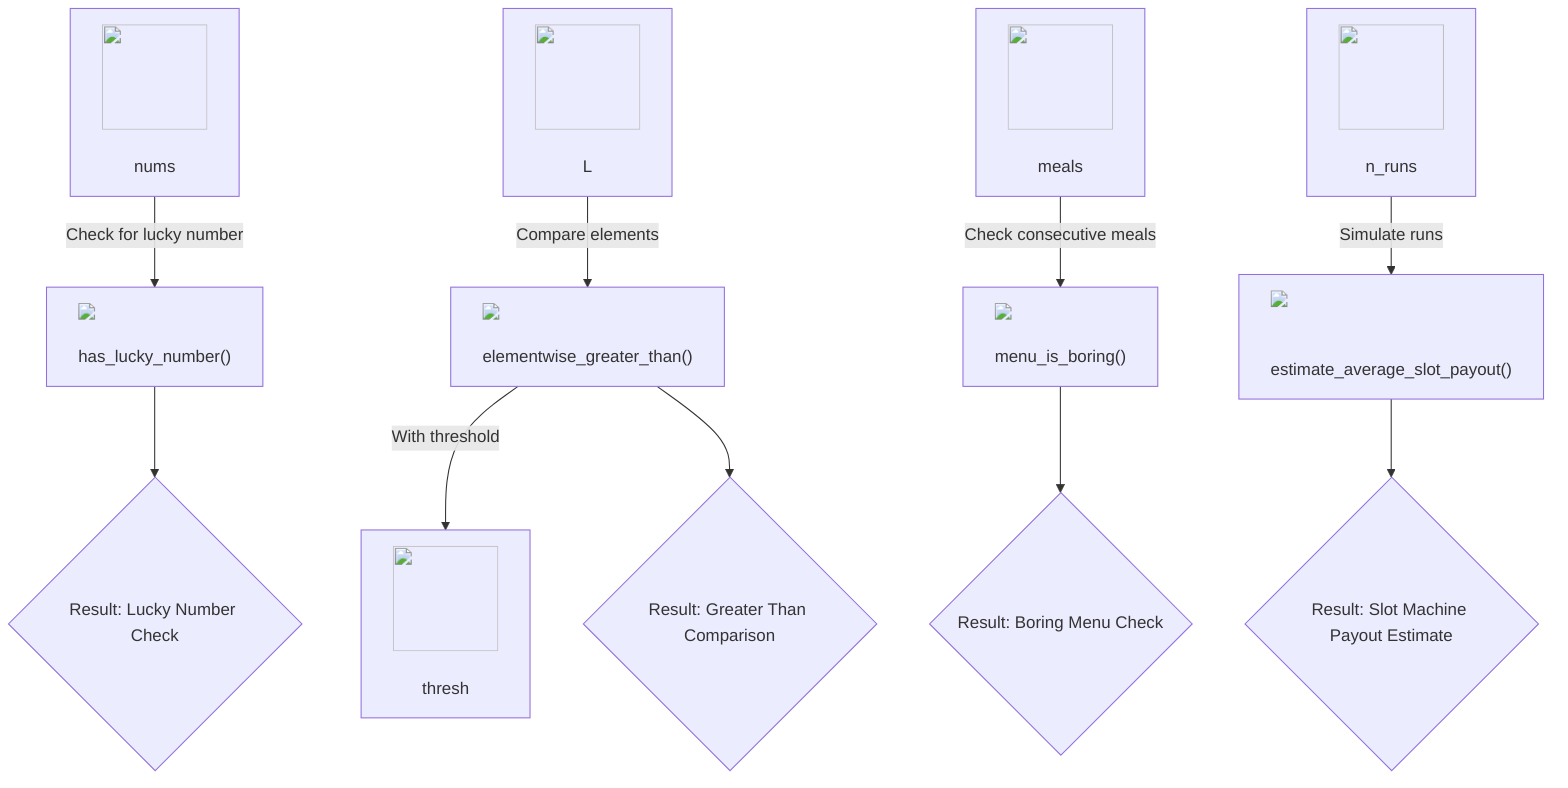 flowchart TD
    %% Data Variables
    A["<img src='icons/file.svg' width=100 height=100/> <br/> nums"] -->|Check for lucky number| B["<img src='dummy_plots/hist_template.svg'/> <br/> has_lucky_number()"]
    %% Description for nums: A list of numbers to check for lucky numbers.

    L["<img src='icons/column_split.svg' width=100 height=100/> <br/> L"] -->|Compare elements| C["<img src='dummy_plots/boxplot_template.svg'/> <br/> elementwise_greater_than()"]
    C -->|With threshold| thresh["<img src='icons/column_split.svg' width=100 height=100/> <br/> thresh"]
    %% Description for L: A list of numbers for element-wise comparison.
    %% Description for thresh: The threshold number for comparison.

    meals["<img src='icons/row_split.svg' width=100 height=100/> <br/> meals"] -->|Check consecutive meals| D["<img src='dummy_plots/scatter_plot_template.svg'/> <br/> menu_is_boring()"]
    %% Description for meals: A list of meals served over time for consecutive check.

    n_runs["<img src='icons/database.svg' width=100 height=100/> <br/> n_runs"] -->|Simulate runs| E["<img src='dummy_plots/lineplot_template.svg'/> <br/> estimate_average_slot_payout()"]
    %% Description for n_runs: Number of runs to simulate for slot machine payout estimation.

    %% Outputs
    B --> F{"Result: Lucky Number Check"}
    C --> G{"Result: Greater Than Comparison"}
    D --> H{"Result: Boring Menu Check"}
    E --> I{"Result: Slot Machine Payout Estimate"}